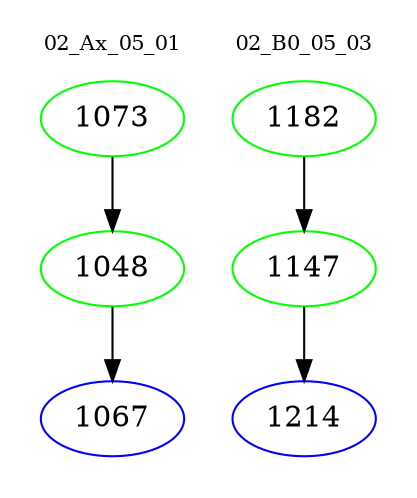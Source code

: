 digraph{
subgraph cluster_0 {
color = white
label = "02_Ax_05_01";
fontsize=10;
T0_1073 [label="1073", color="green"]
T0_1073 -> T0_1048 [color="black"]
T0_1048 [label="1048", color="green"]
T0_1048 -> T0_1067 [color="black"]
T0_1067 [label="1067", color="blue"]
}
subgraph cluster_1 {
color = white
label = "02_B0_05_03";
fontsize=10;
T1_1182 [label="1182", color="green"]
T1_1182 -> T1_1147 [color="black"]
T1_1147 [label="1147", color="green"]
T1_1147 -> T1_1214 [color="black"]
T1_1214 [label="1214", color="blue"]
}
}
